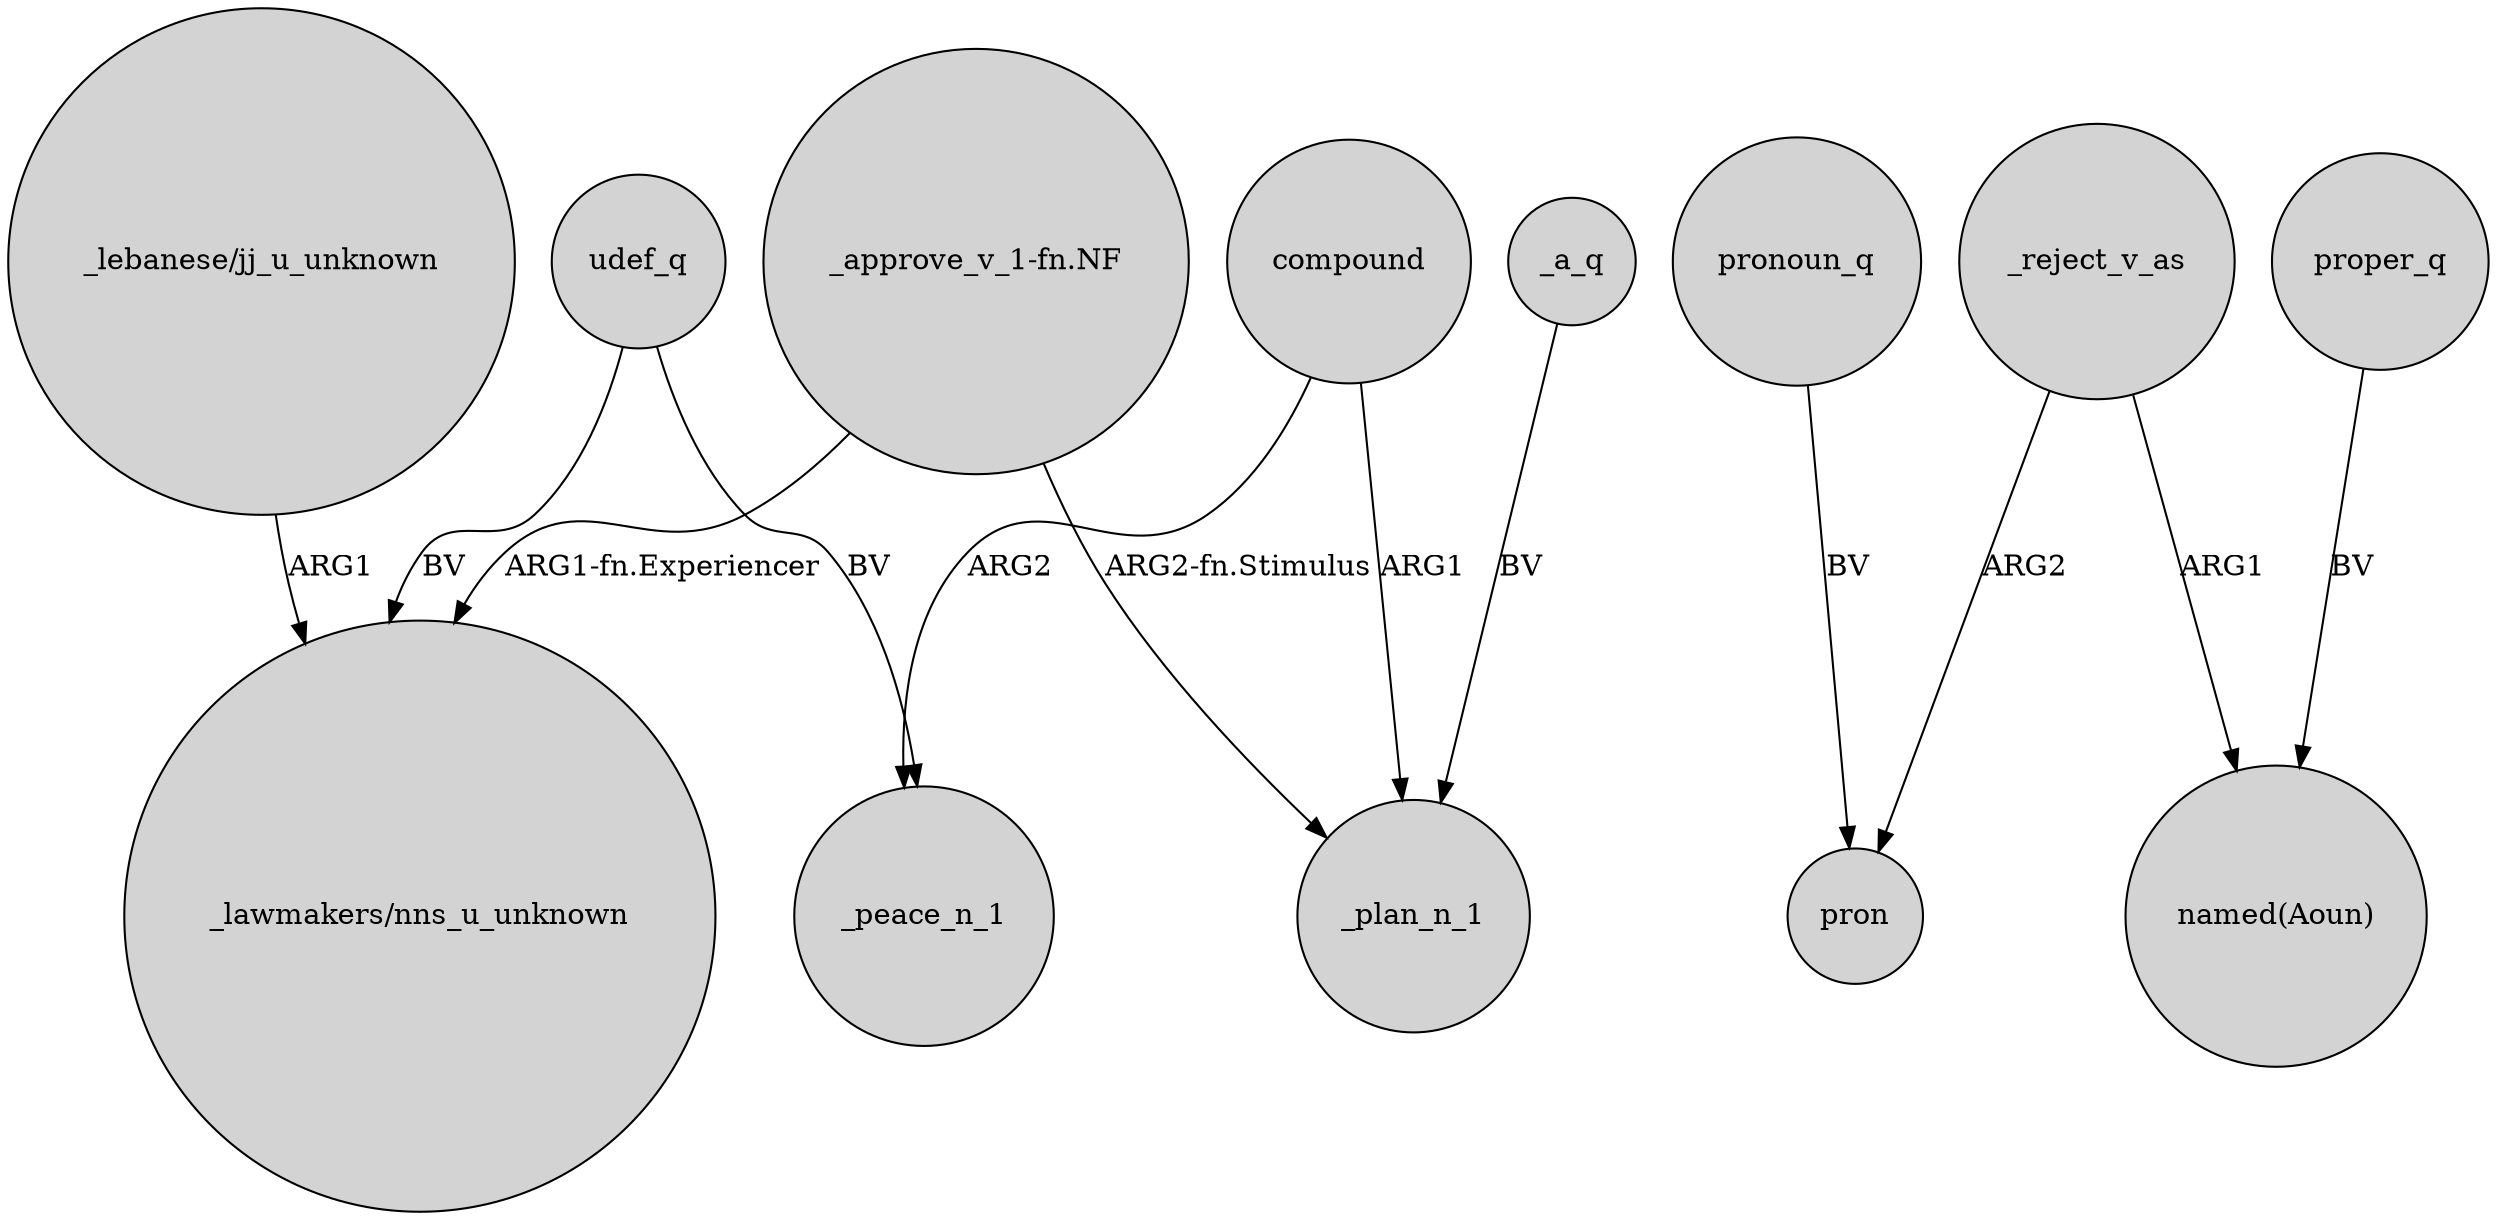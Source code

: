 digraph {
	node [shape=circle style=filled]
	"_approve_v_1-fn.NF" -> "_lawmakers/nns_u_unknown" [label="ARG1-fn.Experiencer"]
	"_lebanese/jj_u_unknown" -> "_lawmakers/nns_u_unknown" [label=ARG1]
	compound -> _peace_n_1 [label=ARG2]
	_reject_v_as -> pron [label=ARG2]
	proper_q -> "named(Aoun)" [label=BV]
	compound -> _plan_n_1 [label=ARG1]
	_reject_v_as -> "named(Aoun)" [label=ARG1]
	udef_q -> _peace_n_1 [label=BV]
	_a_q -> _plan_n_1 [label=BV]
	udef_q -> "_lawmakers/nns_u_unknown" [label=BV]
	"_approve_v_1-fn.NF" -> _plan_n_1 [label="ARG2-fn.Stimulus"]
	pronoun_q -> pron [label=BV]
}
